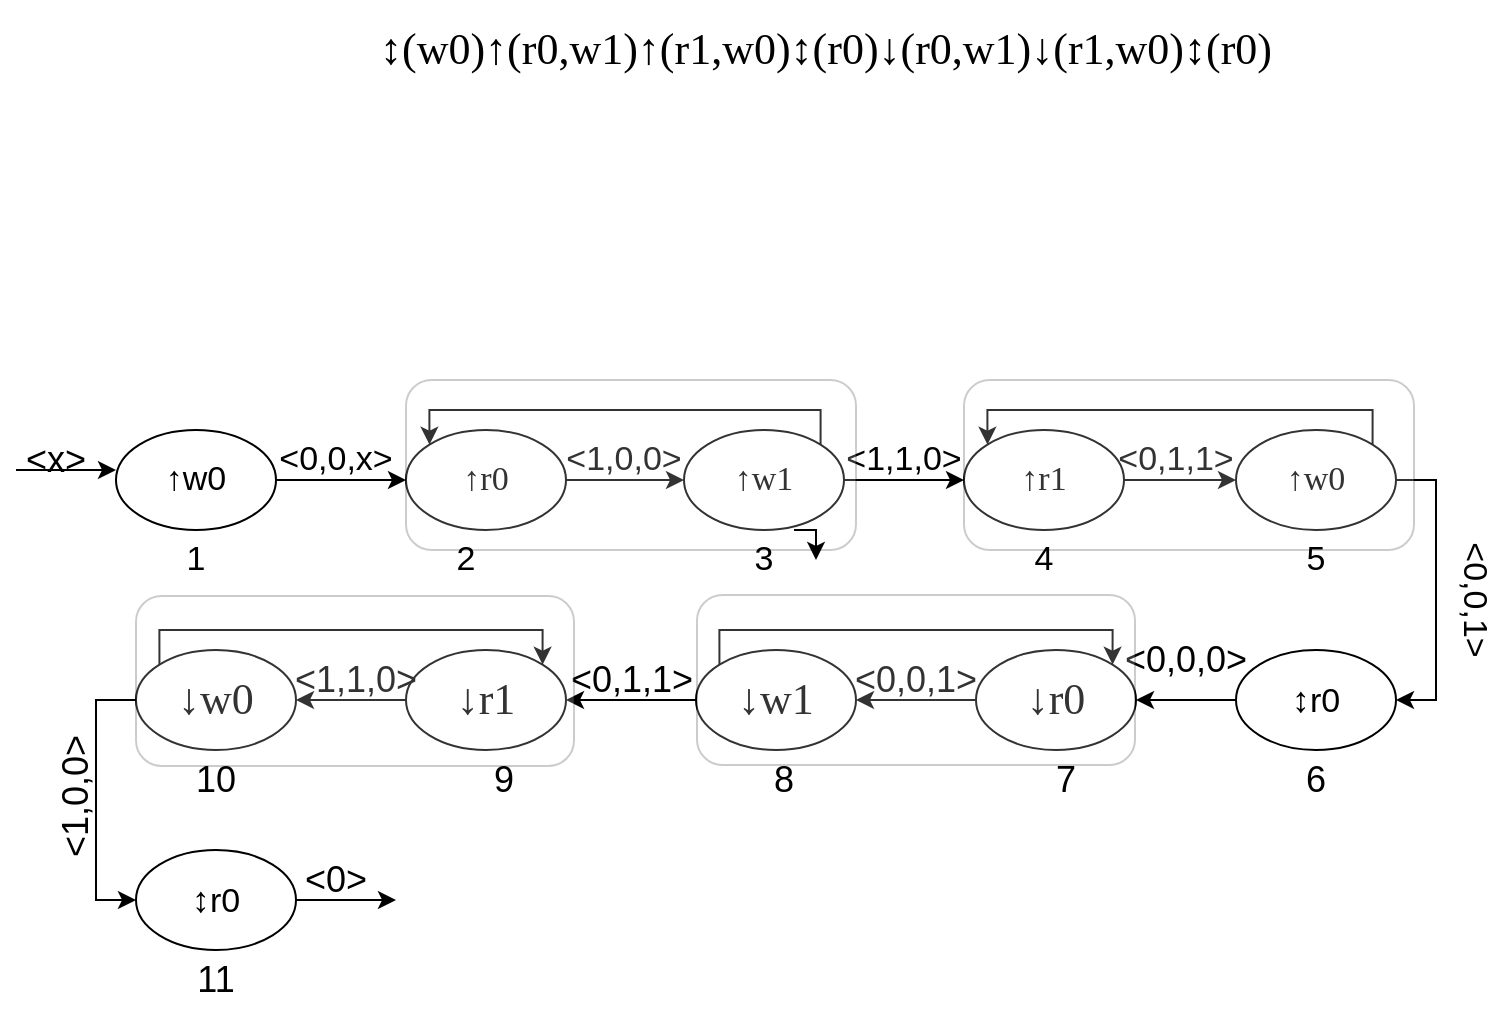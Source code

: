 <mxfile version="20.8.20" type="github">
  <diagram id="rq7wjAWWb8B68FOzQnol" name="第 1 页">
    <mxGraphModel dx="2261" dy="796" grid="1" gridSize="10" guides="1" tooltips="1" connect="1" arrows="1" fold="1" page="1" pageScale="1" pageWidth="827" pageHeight="1169" math="0" shadow="0">
      <root>
        <mxCell id="0" />
        <mxCell id="1" parent="0" />
        <mxCell id="EbDOotiv7hUIplihaeXt-1" value="&lt;p class=&quot;MsoNormal&quot;&gt;&lt;span style=&quot;font-family: &amp;quot;Times New Roman&amp;quot;;&quot;&gt;&lt;font style=&quot;font-size: 22px;&quot;&gt;↕(w0)↑(r0,w1)↑(r1,w0)↕(r0)↓(r0,w1)↓(r1,w0)↕(r0)&lt;/font&gt;&lt;/span&gt;&lt;/p&gt;" style="text;html=1;strokeColor=none;fillColor=none;align=center;verticalAlign=middle;whiteSpace=wrap;rounded=0;" parent="1" vertex="1">
          <mxGeometry x="195" y="50" width="420" height="20" as="geometry" />
        </mxCell>
        <mxCell id="EbDOotiv7hUIplihaeXt-6" style="edgeStyle=orthogonalEdgeStyle;rounded=0;orthogonalLoop=1;jettySize=auto;html=1;exitX=1;exitY=0.5;exitDx=0;exitDy=0;entryX=0;entryY=0.5;entryDx=0;entryDy=0;fontSize=17;" parent="1" source="EbDOotiv7hUIplihaeXt-3" target="EbDOotiv7hUIplihaeXt-5" edge="1">
          <mxGeometry relative="1" as="geometry" />
        </mxCell>
        <mxCell id="EbDOotiv7hUIplihaeXt-3" value="↑w0" style="ellipse;whiteSpace=wrap;html=1;fontSize=17;" parent="1" vertex="1">
          <mxGeometry x="50" y="250" width="80" height="50" as="geometry" />
        </mxCell>
        <mxCell id="EbDOotiv7hUIplihaeXt-8" style="edgeStyle=orthogonalEdgeStyle;rounded=0;orthogonalLoop=1;jettySize=auto;html=1;exitX=1;exitY=0.5;exitDx=0;exitDy=0;entryX=0;entryY=0.5;entryDx=0;entryDy=0;fontSize=17;" parent="1" source="EbDOotiv7hUIplihaeXt-5" target="EbDOotiv7hUIplihaeXt-7" edge="1">
          <mxGeometry relative="1" as="geometry" />
        </mxCell>
        <mxCell id="EbDOotiv7hUIplihaeXt-5" value="&lt;span style=&quot;font-family: &amp;quot;Times New Roman&amp;quot;;&quot;&gt;↑r0&lt;/span&gt;" style="ellipse;whiteSpace=wrap;html=1;fontSize=17;" parent="1" vertex="1">
          <mxGeometry x="195" y="250" width="80" height="50" as="geometry" />
        </mxCell>
        <mxCell id="EbDOotiv7hUIplihaeXt-25" style="edgeStyle=orthogonalEdgeStyle;rounded=0;orthogonalLoop=1;jettySize=auto;html=1;exitX=1;exitY=0.5;exitDx=0;exitDy=0;entryX=0;entryY=0.5;entryDx=0;entryDy=0;fontSize=17;" parent="1" source="EbDOotiv7hUIplihaeXt-7" target="EbDOotiv7hUIplihaeXt-24" edge="1">
          <mxGeometry relative="1" as="geometry" />
        </mxCell>
        <mxCell id="EbDOotiv7hUIplihaeXt-26" style="edgeStyle=orthogonalEdgeStyle;rounded=0;orthogonalLoop=1;jettySize=auto;html=1;exitX=1;exitY=0;exitDx=0;exitDy=0;entryX=0;entryY=0;entryDx=0;entryDy=0;fontSize=17;" parent="1" source="EbDOotiv7hUIplihaeXt-7" target="EbDOotiv7hUIplihaeXt-5" edge="1">
          <mxGeometry relative="1" as="geometry">
            <Array as="points">
              <mxPoint x="402" y="240" />
              <mxPoint x="207" y="240" />
            </Array>
          </mxGeometry>
        </mxCell>
        <mxCell id="EbDOotiv7hUIplihaeXt-7" value="&lt;span style=&quot;font-family: &amp;quot;Times New Roman&amp;quot;;&quot;&gt;↑w1&lt;/span&gt;" style="ellipse;whiteSpace=wrap;html=1;fontSize=17;" parent="1" vertex="1">
          <mxGeometry x="334" y="250" width="80" height="50" as="geometry" />
        </mxCell>
        <mxCell id="EbDOotiv7hUIplihaeXt-18" value="&amp;lt;0,0,x&amp;gt;" style="text;html=1;strokeColor=none;fillColor=none;align=center;verticalAlign=middle;whiteSpace=wrap;rounded=0;glass=0;fontSize=17;opacity=20;" parent="1" vertex="1">
          <mxGeometry x="130" y="250" width="60" height="30" as="geometry" />
        </mxCell>
        <mxCell id="EbDOotiv7hUIplihaeXt-20" value="&amp;lt;1,0,0&amp;gt;" style="text;html=1;strokeColor=none;fillColor=none;align=center;verticalAlign=middle;whiteSpace=wrap;rounded=0;glass=0;fontSize=17;opacity=20;" parent="1" vertex="1">
          <mxGeometry x="274" y="250" width="60" height="30" as="geometry" />
        </mxCell>
        <mxCell id="EbDOotiv7hUIplihaeXt-22" value="&amp;lt;1,1,0&amp;gt;" style="text;html=1;strokeColor=none;fillColor=none;align=center;verticalAlign=middle;whiteSpace=wrap;rounded=0;glass=0;fontSize=17;opacity=20;" parent="1" vertex="1">
          <mxGeometry x="414" y="250" width="60" height="30" as="geometry" />
        </mxCell>
        <mxCell id="EbDOotiv7hUIplihaeXt-33" style="edgeStyle=orthogonalEdgeStyle;rounded=0;orthogonalLoop=1;jettySize=auto;html=1;exitX=1;exitY=0.5;exitDx=0;exitDy=0;entryX=0;entryY=0.5;entryDx=0;entryDy=0;fontSize=17;" parent="1" source="EbDOotiv7hUIplihaeXt-24" target="EbDOotiv7hUIplihaeXt-31" edge="1">
          <mxGeometry relative="1" as="geometry" />
        </mxCell>
        <mxCell id="EbDOotiv7hUIplihaeXt-24" value="&lt;span style=&quot;font-family: &amp;quot;Times New Roman&amp;quot;;&quot;&gt;↑r1&lt;/span&gt;" style="ellipse;whiteSpace=wrap;html=1;fontSize=17;" parent="1" vertex="1">
          <mxGeometry x="474" y="250" width="80" height="50" as="geometry" />
        </mxCell>
        <mxCell id="EbDOotiv7hUIplihaeXt-27" value="" style="rounded=1;whiteSpace=wrap;html=1;glass=0;fontSize=17;strokeColor=#000000;opacity=20;" parent="1" vertex="1">
          <mxGeometry x="195" y="225" width="225" height="85" as="geometry" />
        </mxCell>
        <mxCell id="EbDOotiv7hUIplihaeXt-28" value="1" style="text;html=1;strokeColor=none;fillColor=none;align=center;verticalAlign=middle;whiteSpace=wrap;rounded=0;glass=0;fontSize=17;opacity=20;" parent="1" vertex="1">
          <mxGeometry x="60" y="300" width="60" height="30" as="geometry" />
        </mxCell>
        <mxCell id="EbDOotiv7hUIplihaeXt-29" value="2" style="text;html=1;strokeColor=none;fillColor=none;align=center;verticalAlign=middle;whiteSpace=wrap;rounded=0;glass=0;fontSize=17;opacity=20;" parent="1" vertex="1">
          <mxGeometry x="195" y="300" width="60" height="30" as="geometry" />
        </mxCell>
        <mxCell id="EbDOotiv7hUIplihaeXt-30" value="3" style="text;html=1;strokeColor=none;fillColor=none;align=center;verticalAlign=middle;whiteSpace=wrap;rounded=0;glass=0;fontSize=17;opacity=20;" parent="1" vertex="1">
          <mxGeometry x="344" y="300" width="60" height="30" as="geometry" />
        </mxCell>
        <mxCell id="EbDOotiv7hUIplihaeXt-36" style="edgeStyle=orthogonalEdgeStyle;rounded=0;orthogonalLoop=1;jettySize=auto;html=1;exitX=1;exitY=0;exitDx=0;exitDy=0;entryX=0;entryY=0;entryDx=0;entryDy=0;fontSize=17;" parent="1" source="EbDOotiv7hUIplihaeXt-31" target="EbDOotiv7hUIplihaeXt-24" edge="1">
          <mxGeometry relative="1" as="geometry">
            <Array as="points">
              <mxPoint x="678" y="240" />
              <mxPoint x="486" y="240" />
            </Array>
          </mxGeometry>
        </mxCell>
        <mxCell id="EbDOotiv7hUIplihaeXt-40" style="edgeStyle=orthogonalEdgeStyle;rounded=0;orthogonalLoop=1;jettySize=auto;html=1;exitX=1;exitY=0.5;exitDx=0;exitDy=0;entryX=1;entryY=0.5;entryDx=0;entryDy=0;fontSize=17;" parent="1" source="EbDOotiv7hUIplihaeXt-31" target="EbDOotiv7hUIplihaeXt-39" edge="1">
          <mxGeometry relative="1" as="geometry" />
        </mxCell>
        <mxCell id="EbDOotiv7hUIplihaeXt-31" value="&lt;span style=&quot;font-family: &amp;quot;Times New Roman&amp;quot;;&quot;&gt;↑w0&lt;/span&gt;" style="ellipse;whiteSpace=wrap;html=1;fontSize=17;" parent="1" vertex="1">
          <mxGeometry x="610" y="250" width="80" height="50" as="geometry" />
        </mxCell>
        <mxCell id="EbDOotiv7hUIplihaeXt-32" value="&amp;lt;0,1,1&amp;gt;" style="text;html=1;strokeColor=none;fillColor=none;align=center;verticalAlign=middle;whiteSpace=wrap;rounded=0;glass=0;fontSize=17;opacity=20;" parent="1" vertex="1">
          <mxGeometry x="550" y="250" width="60" height="30" as="geometry" />
        </mxCell>
        <mxCell id="EbDOotiv7hUIplihaeXt-35" value="" style="rounded=1;whiteSpace=wrap;html=1;glass=0;fontSize=17;strokeColor=#000000;opacity=20;" parent="1" vertex="1">
          <mxGeometry x="474" y="225" width="225" height="85" as="geometry" />
        </mxCell>
        <mxCell id="EbDOotiv7hUIplihaeXt-37" value="4" style="text;html=1;strokeColor=none;fillColor=none;align=center;verticalAlign=middle;whiteSpace=wrap;rounded=0;glass=0;fontSize=17;opacity=20;" parent="1" vertex="1">
          <mxGeometry x="484" y="300" width="60" height="30" as="geometry" />
        </mxCell>
        <mxCell id="EbDOotiv7hUIplihaeXt-38" value="5" style="text;html=1;strokeColor=none;fillColor=none;align=center;verticalAlign=middle;whiteSpace=wrap;rounded=0;glass=0;fontSize=17;opacity=20;" parent="1" vertex="1">
          <mxGeometry x="620" y="300" width="60" height="30" as="geometry" />
        </mxCell>
        <mxCell id="EbDOotiv7hUIplihaeXt-47" style="edgeStyle=orthogonalEdgeStyle;rounded=0;orthogonalLoop=1;jettySize=auto;html=1;exitX=0;exitY=0.5;exitDx=0;exitDy=0;fontSize=18;" parent="1" source="EbDOotiv7hUIplihaeXt-39" target="EbDOotiv7hUIplihaeXt-46" edge="1">
          <mxGeometry relative="1" as="geometry" />
        </mxCell>
        <mxCell id="EbDOotiv7hUIplihaeXt-39" value="&lt;span style=&quot;font-family: &amp;quot;Times New Roman&amp;quot;;&quot;&gt;&lt;font style=&quot;font-size: 18px;&quot;&gt;↕&lt;/font&gt;&lt;/span&gt;r0" style="ellipse;whiteSpace=wrap;html=1;fontSize=17;" parent="1" vertex="1">
          <mxGeometry x="610" y="360" width="80" height="50" as="geometry" />
        </mxCell>
        <mxCell id="EbDOotiv7hUIplihaeXt-41" value="&amp;lt;0,0,1&amp;gt;" style="text;html=1;strokeColor=none;fillColor=none;align=center;verticalAlign=middle;whiteSpace=wrap;rounded=0;glass=0;fontSize=17;opacity=20;rotation=90;" parent="1" vertex="1">
          <mxGeometry x="699" y="320" width="60" height="30" as="geometry" />
        </mxCell>
        <mxCell id="EbDOotiv7hUIplihaeXt-51" style="edgeStyle=orthogonalEdgeStyle;rounded=0;orthogonalLoop=1;jettySize=auto;html=1;exitX=0;exitY=0.5;exitDx=0;exitDy=0;entryX=1;entryY=0.5;entryDx=0;entryDy=0;fontSize=18;" parent="1" source="EbDOotiv7hUIplihaeXt-42" target="EbDOotiv7hUIplihaeXt-43" edge="1">
          <mxGeometry relative="1" as="geometry" />
        </mxCell>
        <mxCell id="EbDOotiv7hUIplihaeXt-56" style="edgeStyle=orthogonalEdgeStyle;rounded=0;orthogonalLoop=1;jettySize=auto;html=1;exitX=0;exitY=0;exitDx=0;exitDy=0;entryX=1;entryY=0;entryDx=0;entryDy=0;fontSize=18;" parent="1" source="EbDOotiv7hUIplihaeXt-42" target="EbDOotiv7hUIplihaeXt-46" edge="1">
          <mxGeometry relative="1" as="geometry">
            <Array as="points">
              <mxPoint x="352" y="350" />
              <mxPoint x="548" y="350" />
            </Array>
          </mxGeometry>
        </mxCell>
        <mxCell id="EbDOotiv7hUIplihaeXt-42" value="&lt;span style=&quot;font-family: &amp;quot;Times New Roman&amp;quot;; font-size: 22px;&quot;&gt;↓w1&lt;/span&gt;" style="ellipse;whiteSpace=wrap;html=1;fontSize=17;" parent="1" vertex="1">
          <mxGeometry x="340" y="360" width="80" height="50" as="geometry" />
        </mxCell>
        <mxCell id="EbDOotiv7hUIplihaeXt-58" style="edgeStyle=orthogonalEdgeStyle;rounded=0;orthogonalLoop=1;jettySize=auto;html=1;exitX=0;exitY=0.5;exitDx=0;exitDy=0;fontSize=18;" parent="1" source="EbDOotiv7hUIplihaeXt-43" target="EbDOotiv7hUIplihaeXt-45" edge="1">
          <mxGeometry relative="1" as="geometry" />
        </mxCell>
        <mxCell id="EbDOotiv7hUIplihaeXt-43" value="&lt;span style=&quot;font-family: &amp;quot;Times New Roman&amp;quot;; font-size: 22px;&quot;&gt;↓r1&lt;/span&gt;" style="ellipse;whiteSpace=wrap;html=1;fontSize=17;" parent="1" vertex="1">
          <mxGeometry x="195" y="360" width="80" height="50" as="geometry" />
        </mxCell>
        <mxCell id="EbDOotiv7hUIplihaeXt-44" value="&lt;span style=&quot;font-family: &amp;quot;Times New Roman&amp;quot;;&quot;&gt;&lt;font style=&quot;font-size: 18px;&quot;&gt;↕&lt;/font&gt;&lt;/span&gt;r0" style="ellipse;whiteSpace=wrap;html=1;fontSize=17;" parent="1" vertex="1">
          <mxGeometry x="60" y="460" width="80" height="50" as="geometry" />
        </mxCell>
        <mxCell id="EbDOotiv7hUIplihaeXt-60" style="edgeStyle=orthogonalEdgeStyle;rounded=0;orthogonalLoop=1;jettySize=auto;html=1;exitX=0;exitY=0.5;exitDx=0;exitDy=0;entryX=0;entryY=0.5;entryDx=0;entryDy=0;fontSize=18;" parent="1" source="EbDOotiv7hUIplihaeXt-45" target="EbDOotiv7hUIplihaeXt-44" edge="1">
          <mxGeometry relative="1" as="geometry" />
        </mxCell>
        <mxCell id="EbDOotiv7hUIplihaeXt-64" style="edgeStyle=orthogonalEdgeStyle;rounded=0;orthogonalLoop=1;jettySize=auto;html=1;exitX=0;exitY=0;exitDx=0;exitDy=0;entryX=1;entryY=0;entryDx=0;entryDy=0;fontSize=18;" parent="1" source="EbDOotiv7hUIplihaeXt-45" target="EbDOotiv7hUIplihaeXt-43" edge="1">
          <mxGeometry relative="1" as="geometry">
            <Array as="points">
              <mxPoint x="72" y="350" />
              <mxPoint x="263" y="350" />
            </Array>
          </mxGeometry>
        </mxCell>
        <mxCell id="EbDOotiv7hUIplihaeXt-45" value="&lt;span style=&quot;font-family: &amp;quot;Times New Roman&amp;quot;; font-size: 22px;&quot;&gt;↓w0&lt;/span&gt;" style="ellipse;whiteSpace=wrap;html=1;fontSize=17;" parent="1" vertex="1">
          <mxGeometry x="60" y="360" width="80" height="50" as="geometry" />
        </mxCell>
        <mxCell id="EbDOotiv7hUIplihaeXt-49" style="edgeStyle=orthogonalEdgeStyle;rounded=0;orthogonalLoop=1;jettySize=auto;html=1;exitX=0;exitY=0.5;exitDx=0;exitDy=0;entryX=1;entryY=0.5;entryDx=0;entryDy=0;fontSize=18;" parent="1" source="EbDOotiv7hUIplihaeXt-46" target="EbDOotiv7hUIplihaeXt-42" edge="1">
          <mxGeometry relative="1" as="geometry" />
        </mxCell>
        <mxCell id="EbDOotiv7hUIplihaeXt-46" value="&lt;span style=&quot;font-family: &amp;quot;Times New Roman&amp;quot;; font-size: 22px;&quot;&gt;↓r0&lt;/span&gt;" style="ellipse;whiteSpace=wrap;html=1;fontSize=17;" parent="1" vertex="1">
          <mxGeometry x="480" y="360" width="80" height="50" as="geometry" />
        </mxCell>
        <mxCell id="EbDOotiv7hUIplihaeXt-48" value="&amp;lt;0,0,0&amp;gt;" style="text;html=1;strokeColor=none;fillColor=none;align=center;verticalAlign=middle;whiteSpace=wrap;rounded=0;glass=0;fontSize=18;opacity=20;" parent="1" vertex="1">
          <mxGeometry x="555" y="350" width="60" height="30" as="geometry" />
        </mxCell>
        <mxCell id="EbDOotiv7hUIplihaeXt-50" value="&amp;lt;0,0,1&amp;gt;" style="text;html=1;strokeColor=none;fillColor=none;align=center;verticalAlign=middle;whiteSpace=wrap;rounded=0;glass=0;fontSize=18;opacity=20;" parent="1" vertex="1">
          <mxGeometry x="420" y="360" width="60" height="30" as="geometry" />
        </mxCell>
        <mxCell id="EbDOotiv7hUIplihaeXt-52" value="&amp;lt;0,1,1&amp;gt;" style="text;html=1;strokeColor=none;fillColor=none;align=center;verticalAlign=middle;whiteSpace=wrap;rounded=0;glass=0;fontSize=18;opacity=20;" parent="1" vertex="1">
          <mxGeometry x="277.5" y="360" width="60" height="30" as="geometry" />
        </mxCell>
        <mxCell id="EbDOotiv7hUIplihaeXt-53" value="" style="rounded=1;whiteSpace=wrap;html=1;glass=0;fontSize=17;strokeColor=#000000;opacity=20;" parent="1" vertex="1">
          <mxGeometry x="340.5" y="332.5" width="219" height="85" as="geometry" />
        </mxCell>
        <mxCell id="EbDOotiv7hUIplihaeXt-59" value="&amp;lt;1,1,0&amp;gt;" style="text;html=1;strokeColor=none;fillColor=none;align=center;verticalAlign=middle;whiteSpace=wrap;rounded=0;glass=0;fontSize=18;opacity=20;" parent="1" vertex="1">
          <mxGeometry x="140" y="360" width="60" height="30" as="geometry" />
        </mxCell>
        <mxCell id="EbDOotiv7hUIplihaeXt-61" value="&amp;lt;1,0,0&amp;gt;" style="text;html=1;strokeColor=none;fillColor=none;align=center;verticalAlign=middle;whiteSpace=wrap;rounded=0;glass=0;fontSize=18;opacity=20;rotation=270;" parent="1" vertex="1">
          <mxGeometry y="418" width="60" height="30" as="geometry" />
        </mxCell>
        <mxCell id="EbDOotiv7hUIplihaeXt-62" value="" style="endArrow=classic;html=1;rounded=0;fontSize=18;" parent="1" edge="1">
          <mxGeometry width="50" height="50" relative="1" as="geometry">
            <mxPoint y="270" as="sourcePoint" />
            <mxPoint x="50" y="270" as="targetPoint" />
          </mxGeometry>
        </mxCell>
        <mxCell id="EbDOotiv7hUIplihaeXt-63" value="" style="endArrow=classic;html=1;rounded=0;fontSize=18;" parent="1" source="EbDOotiv7hUIplihaeXt-44" edge="1">
          <mxGeometry width="50" height="50" relative="1" as="geometry">
            <mxPoint x="140" y="535" as="sourcePoint" />
            <mxPoint x="190" y="485" as="targetPoint" />
          </mxGeometry>
        </mxCell>
        <mxCell id="EbDOotiv7hUIplihaeXt-65" value="" style="rounded=1;whiteSpace=wrap;html=1;glass=0;fontSize=17;strokeColor=#000000;opacity=20;" parent="1" vertex="1">
          <mxGeometry x="60" y="333" width="219" height="85" as="geometry" />
        </mxCell>
        <mxCell id="EbDOotiv7hUIplihaeXt-66" value="&amp;lt;x&amp;gt;" style="text;html=1;strokeColor=none;fillColor=none;align=center;verticalAlign=middle;whiteSpace=wrap;rounded=0;glass=0;fontSize=18;opacity=20;" parent="1" vertex="1">
          <mxGeometry y="250" width="40" height="30" as="geometry" />
        </mxCell>
        <mxCell id="EbDOotiv7hUIplihaeXt-67" value="&amp;lt;0&amp;gt;" style="text;html=1;strokeColor=none;fillColor=none;align=center;verticalAlign=middle;whiteSpace=wrap;rounded=0;glass=0;fontSize=18;opacity=20;" parent="1" vertex="1">
          <mxGeometry x="130" y="460" width="60" height="30" as="geometry" />
        </mxCell>
        <mxCell id="EbDOotiv7hUIplihaeXt-68" value="6" style="text;html=1;strokeColor=none;fillColor=none;align=center;verticalAlign=middle;whiteSpace=wrap;rounded=0;glass=0;fontSize=18;opacity=20;" parent="1" vertex="1">
          <mxGeometry x="620" y="410" width="60" height="30" as="geometry" />
        </mxCell>
        <mxCell id="EbDOotiv7hUIplihaeXt-69" value="7" style="text;html=1;strokeColor=none;fillColor=none;align=center;verticalAlign=middle;whiteSpace=wrap;rounded=0;glass=0;fontSize=18;opacity=20;" parent="1" vertex="1">
          <mxGeometry x="495" y="410" width="60" height="30" as="geometry" />
        </mxCell>
        <mxCell id="EbDOotiv7hUIplihaeXt-70" value="8" style="text;html=1;strokeColor=none;fillColor=none;align=center;verticalAlign=middle;whiteSpace=wrap;rounded=0;glass=0;fontSize=18;opacity=20;" parent="1" vertex="1">
          <mxGeometry x="354" y="410" width="60" height="30" as="geometry" />
        </mxCell>
        <mxCell id="EbDOotiv7hUIplihaeXt-71" value="9" style="text;html=1;strokeColor=none;fillColor=none;align=center;verticalAlign=middle;whiteSpace=wrap;rounded=0;glass=0;fontSize=18;opacity=20;" parent="1" vertex="1">
          <mxGeometry x="214" y="410" width="60" height="30" as="geometry" />
        </mxCell>
        <mxCell id="EbDOotiv7hUIplihaeXt-72" value="10" style="text;html=1;strokeColor=none;fillColor=none;align=center;verticalAlign=middle;whiteSpace=wrap;rounded=0;glass=0;fontSize=18;opacity=20;" parent="1" vertex="1">
          <mxGeometry x="70" y="410" width="60" height="30" as="geometry" />
        </mxCell>
        <mxCell id="EbDOotiv7hUIplihaeXt-73" value="11" style="text;html=1;strokeColor=none;fillColor=none;align=center;verticalAlign=middle;whiteSpace=wrap;rounded=0;glass=0;fontSize=18;opacity=20;" parent="1" vertex="1">
          <mxGeometry x="70" y="510" width="60" height="30" as="geometry" />
        </mxCell>
        <mxCell id="EbDOotiv7hUIplihaeXt-130" style="edgeStyle=orthogonalEdgeStyle;rounded=0;orthogonalLoop=1;jettySize=auto;html=1;exitX=0.75;exitY=0;exitDx=0;exitDy=0;fontSize=18;" parent="1" source="EbDOotiv7hUIplihaeXt-30" edge="1">
          <mxGeometry relative="1" as="geometry">
            <mxPoint x="400" y="315" as="targetPoint" />
          </mxGeometry>
        </mxCell>
        <mxCell id="EbDOotiv7hUIplihaeXt-133" style="edgeStyle=orthogonalEdgeStyle;rounded=0;orthogonalLoop=1;jettySize=auto;html=1;exitX=0.5;exitY=1;exitDx=0;exitDy=0;fontSize=18;" parent="1" source="EbDOotiv7hUIplihaeXt-1" target="EbDOotiv7hUIplihaeXt-1" edge="1">
          <mxGeometry relative="1" as="geometry" />
        </mxCell>
      </root>
    </mxGraphModel>
  </diagram>
</mxfile>
